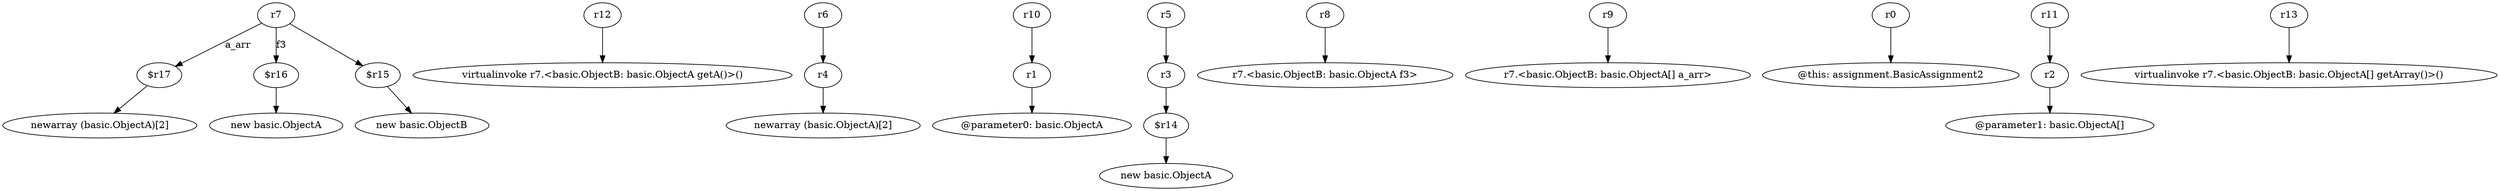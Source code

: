digraph g {
0[label="$r17"]
1[label="newarray (basic.ObjectA)[2]"]
0->1[label=""]
2[label="r12"]
3[label="virtualinvoke r7.<basic.ObjectB: basic.ObjectA getA()>()"]
2->3[label=""]
4[label="r4"]
5[label="newarray (basic.ObjectA)[2]"]
4->5[label=""]
6[label="$r16"]
7[label="new basic.ObjectA"]
6->7[label=""]
8[label="r1"]
9[label="@parameter0: basic.ObjectA"]
8->9[label=""]
10[label="r7"]
10->0[label="a_arr"]
11[label="$r15"]
10->11[label=""]
12[label="r5"]
13[label="r3"]
12->13[label=""]
14[label="$r14"]
13->14[label=""]
15[label="new basic.ObjectA"]
14->15[label=""]
16[label="r8"]
17[label="r7.<basic.ObjectB: basic.ObjectA f3>"]
16->17[label=""]
18[label="r9"]
19[label="r7.<basic.ObjectB: basic.ObjectA[] a_arr>"]
18->19[label=""]
20[label="r10"]
20->8[label=""]
21[label="r0"]
22[label="@this: assignment.BasicAssignment2"]
21->22[label=""]
23[label="new basic.ObjectB"]
11->23[label=""]
24[label="r6"]
24->4[label=""]
25[label="r11"]
26[label="r2"]
25->26[label=""]
27[label="r13"]
28[label="virtualinvoke r7.<basic.ObjectB: basic.ObjectA[] getArray()>()"]
27->28[label=""]
29[label="@parameter1: basic.ObjectA[]"]
26->29[label=""]
10->6[label="f3"]
}